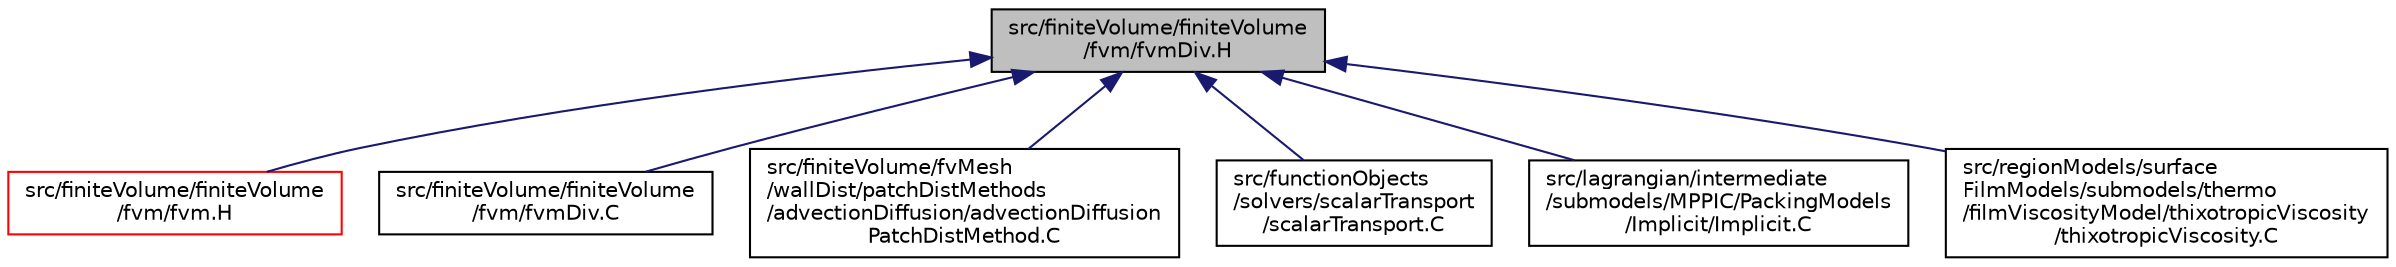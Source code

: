 digraph "src/finiteVolume/finiteVolume/fvm/fvmDiv.H"
{
  bgcolor="transparent";
  edge [fontname="Helvetica",fontsize="10",labelfontname="Helvetica",labelfontsize="10"];
  node [fontname="Helvetica",fontsize="10",shape=record];
  Node328 [label="src/finiteVolume/finiteVolume\l/fvm/fvmDiv.H",height=0.2,width=0.4,color="black", fillcolor="grey75", style="filled", fontcolor="black"];
  Node328 -> Node329 [dir="back",color="midnightblue",fontsize="10",style="solid",fontname="Helvetica"];
  Node329 [label="src/finiteVolume/finiteVolume\l/fvm/fvm.H",height=0.2,width=0.4,color="red",URL="$a03224.html"];
  Node328 -> Node348 [dir="back",color="midnightblue",fontsize="10",style="solid",fontname="Helvetica"];
  Node348 [label="src/finiteVolume/finiteVolume\l/fvm/fvmDiv.C",height=0.2,width=0.4,color="black",URL="$a03239.html"];
  Node328 -> Node349 [dir="back",color="midnightblue",fontsize="10",style="solid",fontname="Helvetica"];
  Node349 [label="src/finiteVolume/fvMesh\l/wallDist/patchDistMethods\l/advectionDiffusion/advectionDiffusion\lPatchDistMethod.C",height=0.2,width=0.4,color="black",URL="$a03902.html"];
  Node328 -> Node350 [dir="back",color="midnightblue",fontsize="10",style="solid",fontname="Helvetica"];
  Node350 [label="src/functionObjects\l/solvers/scalarTransport\l/scalarTransport.C",height=0.2,width=0.4,color="black",URL="$a04931.html"];
  Node328 -> Node351 [dir="back",color="midnightblue",fontsize="10",style="solid",fontname="Helvetica"];
  Node351 [label="src/lagrangian/intermediate\l/submodels/MPPIC/PackingModels\l/Implicit/Implicit.C",height=0.2,width=0.4,color="black",URL="$a06788.html"];
  Node328 -> Node352 [dir="back",color="midnightblue",fontsize="10",style="solid",fontname="Helvetica"];
  Node352 [label="src/regionModels/surface\lFilmModels/submodels/thermo\l/filmViscosityModel/thixotropicViscosity\l/thixotropicViscosity.C",height=0.2,width=0.4,color="black",URL="$a14396.html"];
}
